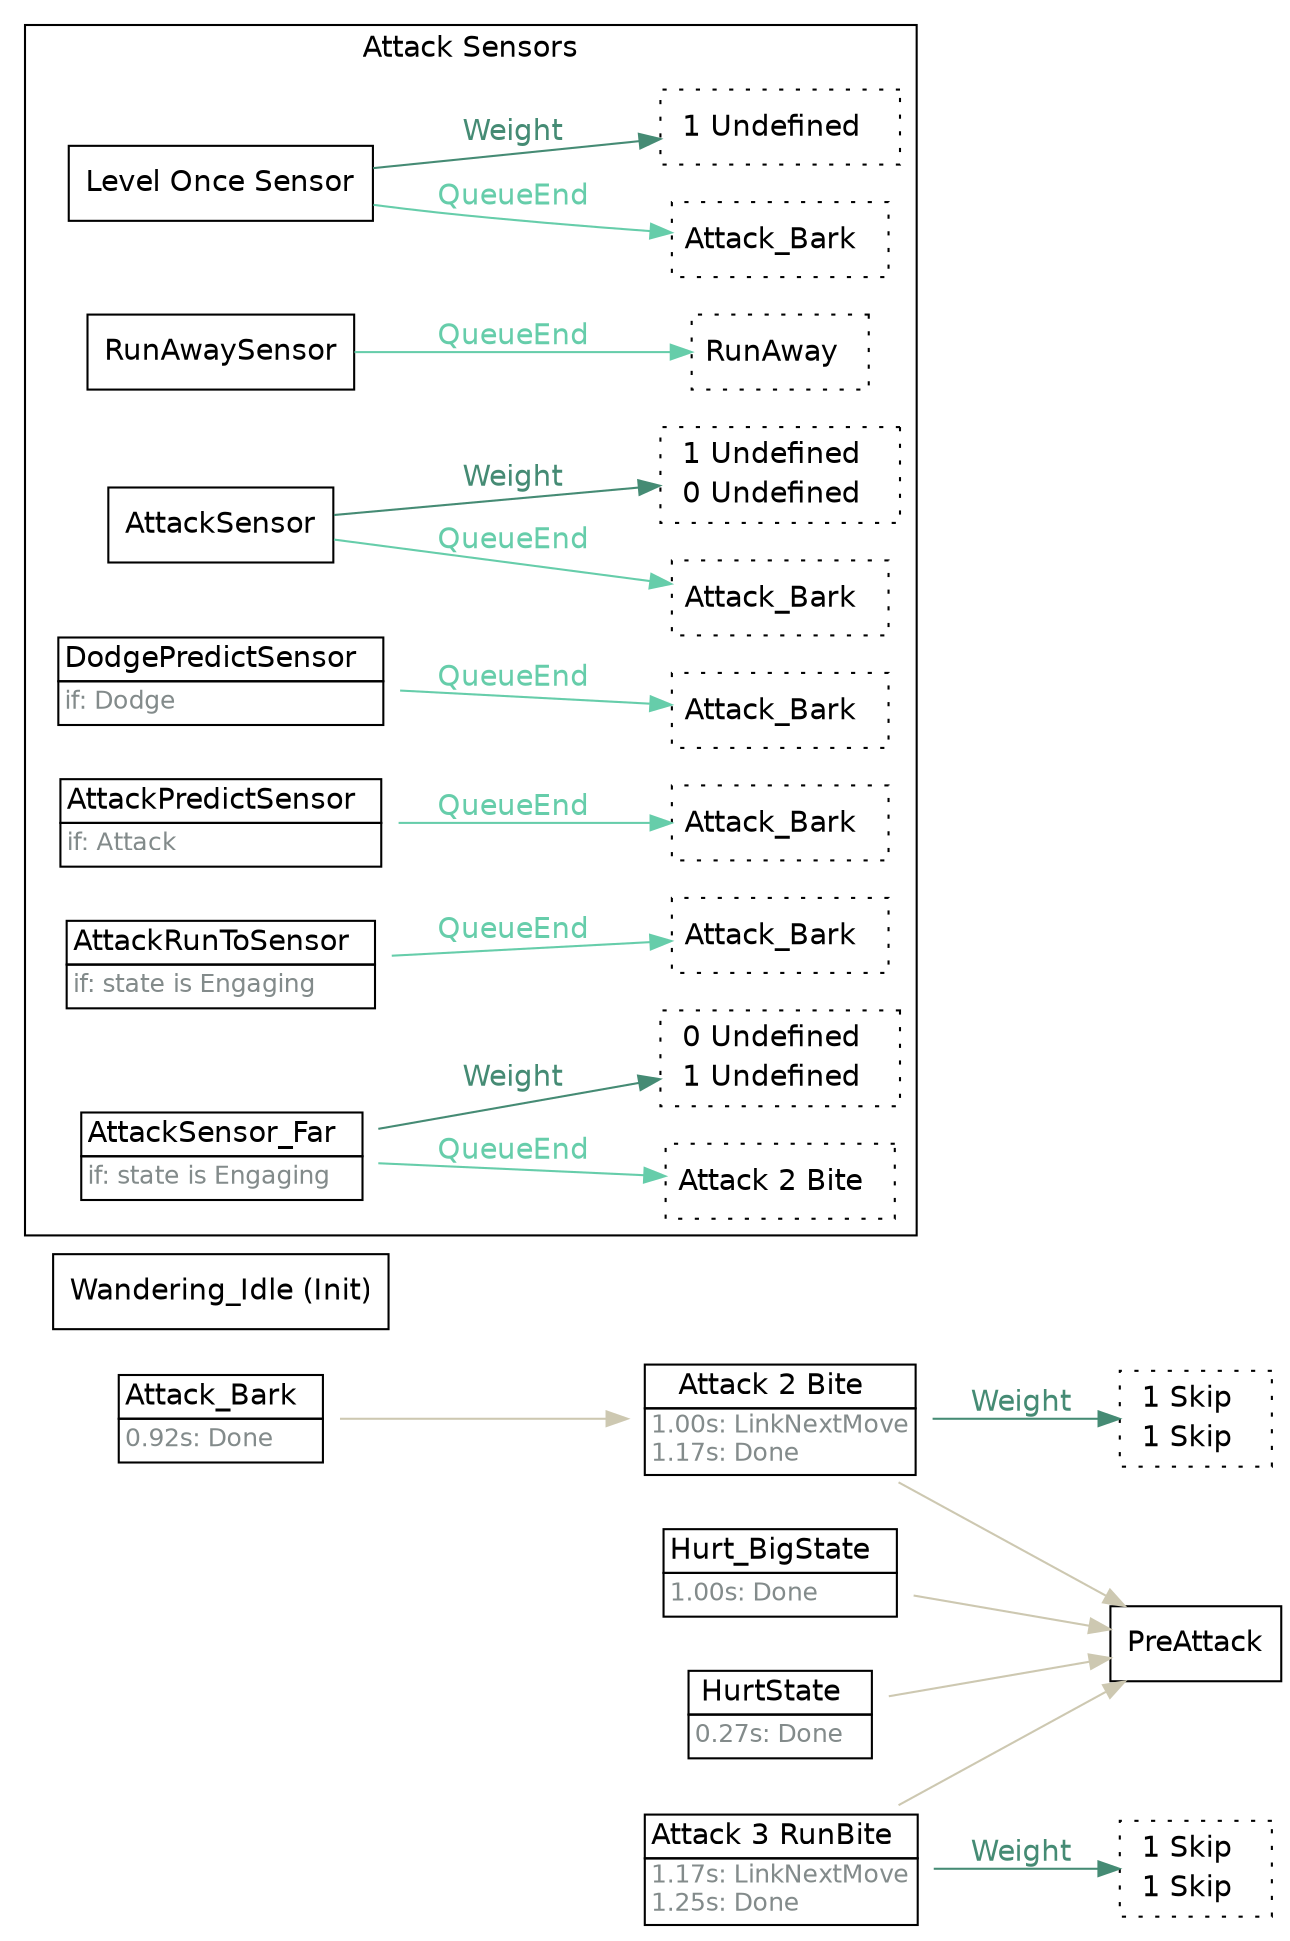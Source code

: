 strict digraph "Foo" {
	"rankdir"="LR";
	node ["shape"="box", "fontname"="Helvetica"];
	edge ["fontname"="Helvetica"];
	"Attack_Bark" ["shape"="plaintext", "label"=<<TABLE border="0" cellborder="1" cellspacing="0" cellpadding="2"><TR><TD >Attack_Bark  </TD></TR><TR><TD align="left" balign="left"><FONT point-size="12" color="azure4">0.92s: Done</FONT>  </TD></TR></TABLE>>]
	"Attack_Bark" -> "Attack 2 Bite"  ["color"="cornsilk3", "fontcolor"="cornsilk3"]
	"Attack 2 Bite" ["shape"="plaintext", "label"=<<TABLE border="0" cellborder="1" cellspacing="0" cellpadding="2"><TR><TD >Attack 2 Bite  </TD></TR><TR><TD align="left" balign="left"><FONT point-size="12" color="azure4">1.00s: LinkNextMove<br/>1.17s: Done</FONT>  </TD></TR></TABLE>>]
	"Attack 2 Bite" -> "PreAttack"  ["color"="cornsilk3", "fontcolor"="cornsilk3"]
	"Attack 2 Bite_mustuse" ["shape"="box", "style"="dotted", "label"=<<TABLE border="0" cellborder="0" cellspacing="0" cellpadding="2"><TR><TD>1 Skip  </TD></TR><TR><TD>1 Skip  </TD></TR></TABLE>>]
	"Attack 2 Bite" -> "Attack 2 Bite_mustuse"  ["label"="Weight", "color"="aquamarine4", "fontcolor"="aquamarine4"]
	"Attack 3 RunBite" ["shape"="plaintext", "label"=<<TABLE border="0" cellborder="1" cellspacing="0" cellpadding="2"><TR><TD >Attack 3 RunBite  </TD></TR><TR><TD align="left" balign="left"><FONT point-size="12" color="azure4">1.17s: LinkNextMove<br/>1.25s: Done</FONT>  </TD></TR></TABLE>>]
	"Attack 3 RunBite" -> "PreAttack"  ["color"="cornsilk3", "fontcolor"="cornsilk3"]
	"Attack 3 RunBite_mustuse" ["shape"="box", "style"="dotted", "label"=<<TABLE border="0" cellborder="0" cellspacing="0" cellpadding="2"><TR><TD>1 Skip  </TD></TR><TR><TD>1 Skip  </TD></TR></TABLE>>]
	"Attack 3 RunBite" -> "Attack 3 RunBite_mustuse"  ["label"="Weight", "color"="aquamarine4", "fontcolor"="aquamarine4"]
	"HurtState" ["shape"="plaintext", "label"=<<TABLE border="0" cellborder="1" cellspacing="0" cellpadding="2"><TR><TD >HurtState  </TD></TR><TR><TD align="left" balign="left"><FONT point-size="12" color="azure4">0.27s: Done</FONT>  </TD></TR></TABLE>>]
	"HurtState" -> "PreAttack"  ["color"="cornsilk3", "fontcolor"="cornsilk3"]
	"Hurt_BigState" ["shape"="plaintext", "label"=<<TABLE border="0" cellborder="1" cellspacing="0" cellpadding="2"><TR><TD >Hurt_BigState  </TD></TR><TR><TD align="left" balign="left"><FONT point-size="12" color="azure4">1.00s: Done</FONT>  </TD></TR></TABLE>>]
	"Hurt_BigState" -> "PreAttack"  ["color"="cornsilk3", "fontcolor"="cornsilk3"]
	"Wandering_Idle" ["label"="Wandering_Idle (Init)"]
	subgraph "cluster_attacksensors" {
		"rank"="sink";
		"label"="Attack Sensors";
		"fontname"="Helvetica";
		"Level Once Sensor" ["label"="Level Once Sensor"]
		"Level Once Sensor_linked" ["shape"="box", "style"="dotted", "label"=<<TABLE border="0" cellborder="0" cellspacing="0" cellpadding="2"><TR><TD>Attack_Bark  </TD></TR></TABLE>>, "margin"="0.05"]
		"Level Once Sensor" -> "Level Once Sensor_linked"  ["label"="QueueEnd", "color"="aquamarine3", "fontcolor"="aquamarine3"]
		"Level Once Sensor_mustuse" ["shape"="box", "style"="dotted", "label"=<<TABLE border="0" cellborder="0" cellspacing="0" cellpadding="2"><TR><TD>1 Undefined  </TD></TR></TABLE>>]
		"Level Once Sensor" -> "Level Once Sensor_mustuse"  ["label"="Weight", "color"="aquamarine4", "fontcolor"="aquamarine4"]
		"RunAwaySensor" ["label"="RunAwaySensor"]
		"RunAwaySensor_linked" ["shape"="box", "style"="dotted", "label"=<<TABLE border="0" cellborder="0" cellspacing="0" cellpadding="2"><TR><TD>RunAway  </TD></TR></TABLE>>, "margin"="0.05"]
		"RunAwaySensor" -> "RunAwaySensor_linked"  ["label"="QueueEnd", "color"="aquamarine3", "fontcolor"="aquamarine3"]
		"AttackSensor" ["label"="AttackSensor"]
		"AttackSensor_linked" ["shape"="box", "style"="dotted", "label"=<<TABLE border="0" cellborder="0" cellspacing="0" cellpadding="2"><TR><TD>Attack_Bark  </TD></TR></TABLE>>, "margin"="0.05"]
		"AttackSensor" -> "AttackSensor_linked"  ["label"="QueueEnd", "color"="aquamarine3", "fontcolor"="aquamarine3"]
		"AttackSensor_mustuse" ["shape"="box", "style"="dotted", "label"=<<TABLE border="0" cellborder="0" cellspacing="0" cellpadding="2"><TR><TD>1 Undefined  </TD></TR><TR><TD>0 Undefined  </TD></TR></TABLE>>]
		"AttackSensor" -> "AttackSensor_mustuse"  ["label"="Weight", "color"="aquamarine4", "fontcolor"="aquamarine4"]
		"DodgePredictSensor" ["shape"="plaintext", "label"=<<TABLE border="0" cellborder="1" cellspacing="0" cellpadding="2"><TR><TD >DodgePredictSensor  </TD></TR><TR><TD align="left" balign="left"><FONT point-size="12" color="azure4">if: Dodge</FONT>  </TD></TR></TABLE>>]
		"DodgePredictSensor_linked" ["shape"="box", "style"="dotted", "label"=<<TABLE border="0" cellborder="0" cellspacing="0" cellpadding="2"><TR><TD>Attack_Bark  </TD></TR></TABLE>>, "margin"="0.05"]
		"DodgePredictSensor" -> "DodgePredictSensor_linked"  ["label"="QueueEnd", "color"="aquamarine3", "fontcolor"="aquamarine3"]
		"AttackPredictSensor" ["shape"="plaintext", "label"=<<TABLE border="0" cellborder="1" cellspacing="0" cellpadding="2"><TR><TD >AttackPredictSensor  </TD></TR><TR><TD align="left" balign="left"><FONT point-size="12" color="azure4">if: Attack</FONT>  </TD></TR></TABLE>>]
		"AttackPredictSensor_linked" ["shape"="box", "style"="dotted", "label"=<<TABLE border="0" cellborder="0" cellspacing="0" cellpadding="2"><TR><TD>Attack_Bark  </TD></TR></TABLE>>, "margin"="0.05"]
		"AttackPredictSensor" -> "AttackPredictSensor_linked"  ["label"="QueueEnd", "color"="aquamarine3", "fontcolor"="aquamarine3"]
		"AttackRunToSensor" ["shape"="plaintext", "label"=<<TABLE border="0" cellborder="1" cellspacing="0" cellpadding="2"><TR><TD >AttackRunToSensor  </TD></TR><TR><TD align="left" balign="left"><FONT point-size="12" color="azure4">if: state is Engaging</FONT>  </TD></TR></TABLE>>]
		"AttackRunToSensor_linked" ["shape"="box", "style"="dotted", "label"=<<TABLE border="0" cellborder="0" cellspacing="0" cellpadding="2"><TR><TD>Attack_Bark  </TD></TR></TABLE>>, "margin"="0.05"]
		"AttackRunToSensor" -> "AttackRunToSensor_linked"  ["label"="QueueEnd", "color"="aquamarine3", "fontcolor"="aquamarine3"]
		"AttackSensor_Far" ["shape"="plaintext", "label"=<<TABLE border="0" cellborder="1" cellspacing="0" cellpadding="2"><TR><TD >AttackSensor_Far  </TD></TR><TR><TD align="left" balign="left"><FONT point-size="12" color="azure4">if: state is Engaging</FONT>  </TD></TR></TABLE>>]
		"AttackSensor_Far_linked" ["shape"="box", "style"="dotted", "label"=<<TABLE border="0" cellborder="0" cellspacing="0" cellpadding="2"><TR><TD>Attack 2 Bite  </TD></TR></TABLE>>, "margin"="0.05"]
		"AttackSensor_Far" -> "AttackSensor_Far_linked"  ["label"="QueueEnd", "color"="aquamarine3", "fontcolor"="aquamarine3"]
		"AttackSensor_Far_mustuse" ["shape"="box", "style"="dotted", "label"=<<TABLE border="0" cellborder="0" cellspacing="0" cellpadding="2"><TR><TD>0 Undefined  </TD></TR><TR><TD>1 Undefined  </TD></TR></TABLE>>]
		"AttackSensor_Far" -> "AttackSensor_Far_mustuse"  ["label"="Weight", "color"="aquamarine4", "fontcolor"="aquamarine4"]
	}
	
}
